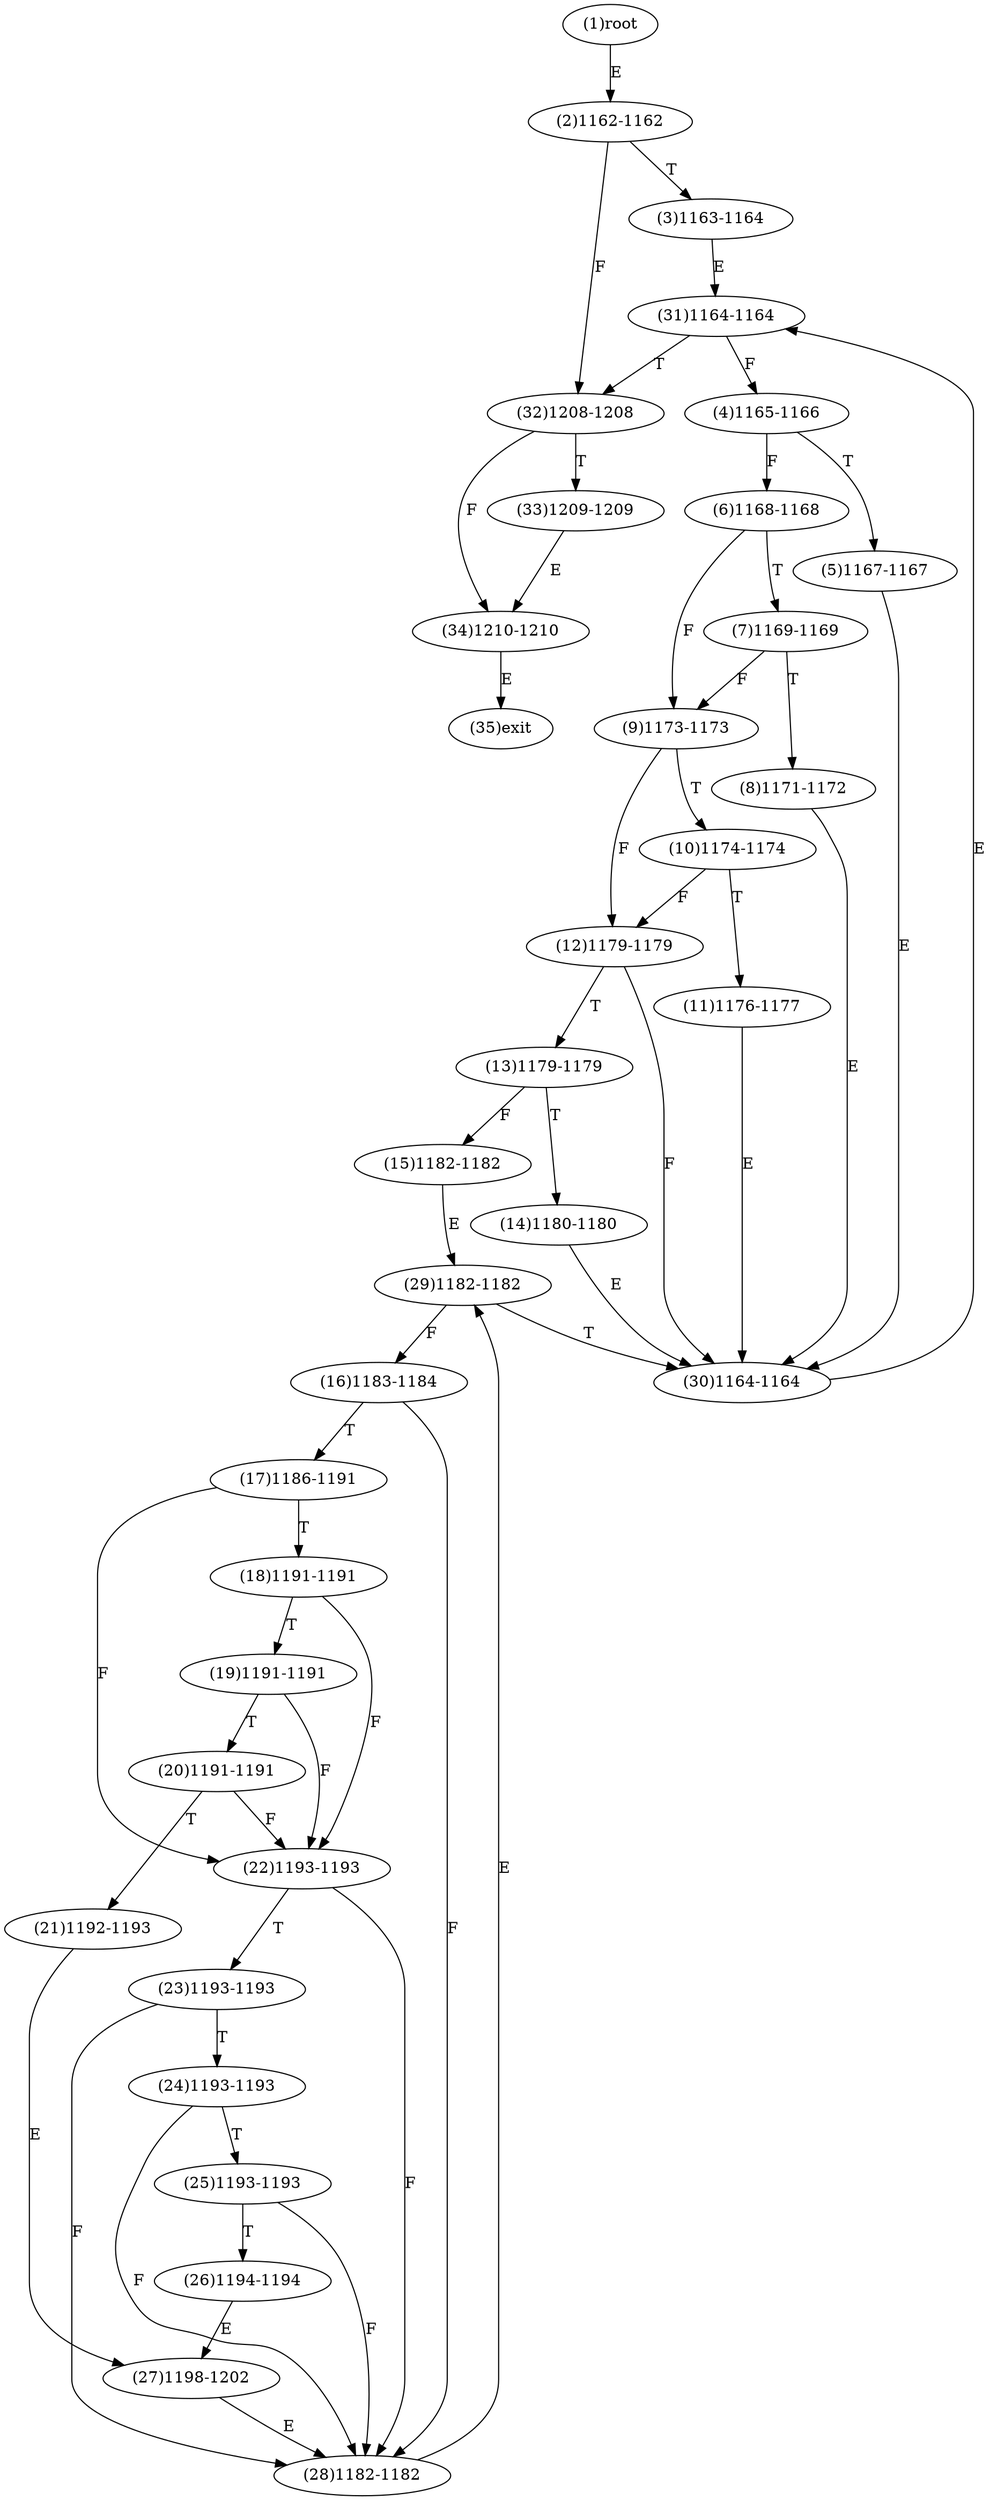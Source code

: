 digraph "" { 
1[ label="(1)root"];
2[ label="(2)1162-1162"];
3[ label="(3)1163-1164"];
4[ label="(4)1165-1166"];
5[ label="(5)1167-1167"];
6[ label="(6)1168-1168"];
7[ label="(7)1169-1169"];
8[ label="(8)1171-1172"];
9[ label="(9)1173-1173"];
10[ label="(10)1174-1174"];
11[ label="(11)1176-1177"];
12[ label="(12)1179-1179"];
13[ label="(13)1179-1179"];
14[ label="(14)1180-1180"];
15[ label="(15)1182-1182"];
17[ label="(17)1186-1191"];
16[ label="(16)1183-1184"];
19[ label="(19)1191-1191"];
18[ label="(18)1191-1191"];
21[ label="(21)1192-1193"];
20[ label="(20)1191-1191"];
23[ label="(23)1193-1193"];
22[ label="(22)1193-1193"];
25[ label="(25)1193-1193"];
24[ label="(24)1193-1193"];
27[ label="(27)1198-1202"];
26[ label="(26)1194-1194"];
29[ label="(29)1182-1182"];
28[ label="(28)1182-1182"];
31[ label="(31)1164-1164"];
30[ label="(30)1164-1164"];
34[ label="(34)1210-1210"];
35[ label="(35)exit"];
32[ label="(32)1208-1208"];
33[ label="(33)1209-1209"];
1->2[ label="E"];
2->32[ label="F"];
2->3[ label="T"];
3->31[ label="E"];
4->6[ label="F"];
4->5[ label="T"];
5->30[ label="E"];
6->9[ label="F"];
6->7[ label="T"];
7->9[ label="F"];
7->8[ label="T"];
8->30[ label="E"];
9->12[ label="F"];
9->10[ label="T"];
10->12[ label="F"];
10->11[ label="T"];
11->30[ label="E"];
12->30[ label="F"];
12->13[ label="T"];
13->15[ label="F"];
13->14[ label="T"];
14->30[ label="E"];
15->29[ label="E"];
16->28[ label="F"];
16->17[ label="T"];
17->22[ label="F"];
17->18[ label="T"];
18->22[ label="F"];
18->19[ label="T"];
19->22[ label="F"];
19->20[ label="T"];
20->22[ label="F"];
20->21[ label="T"];
21->27[ label="E"];
22->28[ label="F"];
22->23[ label="T"];
23->28[ label="F"];
23->24[ label="T"];
24->28[ label="F"];
24->25[ label="T"];
25->28[ label="F"];
25->26[ label="T"];
26->27[ label="E"];
27->28[ label="E"];
28->29[ label="E"];
29->16[ label="F"];
29->30[ label="T"];
30->31[ label="E"];
31->4[ label="F"];
31->32[ label="T"];
32->34[ label="F"];
32->33[ label="T"];
33->34[ label="E"];
34->35[ label="E"];
}